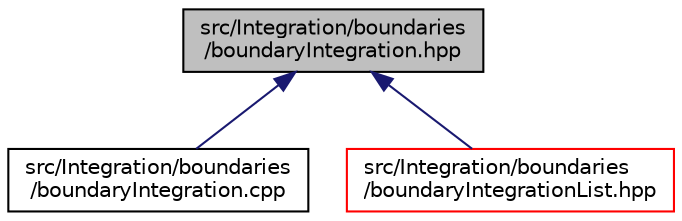 digraph "src/Integration/boundaries/boundaryIntegration.hpp"
{
 // LATEX_PDF_SIZE
  edge [fontname="Helvetica",fontsize="10",labelfontname="Helvetica",labelfontsize="10"];
  node [fontname="Helvetica",fontsize="10",shape=record];
  Node1 [label="src/Integration/boundaries\l/boundaryIntegration.hpp",height=0.2,width=0.4,color="black", fillcolor="grey75", style="filled", fontcolor="black",tooltip=" "];
  Node1 -> Node2 [dir="back",color="midnightblue",fontsize="10",style="solid",fontname="Helvetica"];
  Node2 [label="src/Integration/boundaries\l/boundaryIntegration.cpp",height=0.2,width=0.4,color="black", fillcolor="white", style="filled",URL="$boundaryIntegration_8cpp.html",tooltip=" "];
  Node1 -> Node3 [dir="back",color="midnightblue",fontsize="10",style="solid",fontname="Helvetica"];
  Node3 [label="src/Integration/boundaries\l/boundaryIntegrationList.hpp",height=0.2,width=0.4,color="red", fillcolor="white", style="filled",URL="$boundaryIntegrationList_8hpp.html",tooltip=" "];
}
